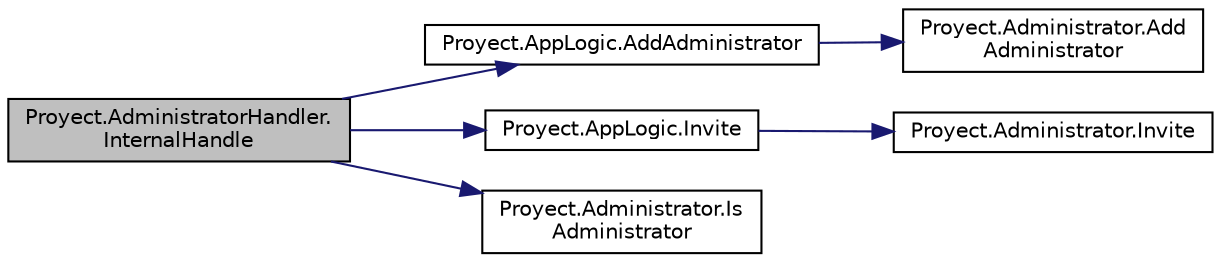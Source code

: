 digraph "Proyect.AdministratorHandler.InternalHandle"
{
 // INTERACTIVE_SVG=YES
 // LATEX_PDF_SIZE
  edge [fontname="Helvetica",fontsize="10",labelfontname="Helvetica",labelfontsize="10"];
  node [fontname="Helvetica",fontsize="10",shape=record];
  rankdir="LR";
  Node1 [label="Proyect.AdministratorHandler.\lInternalHandle",height=0.2,width=0.4,color="black", fillcolor="grey75", style="filled", fontcolor="black",tooltip="Procesa el mensaje \"/registrar\" y retorna true; retorna false en caso contrario."];
  Node1 -> Node2 [color="midnightblue",fontsize="10",style="solid",fontname="Helvetica"];
  Node2 [label="Proyect.AppLogic.AddAdministrator",height=0.2,width=0.4,color="black", fillcolor="white", style="filled",URL="$classProyect_1_1AppLogic.html#aa7d21cde0ae588ad0a5aa78518e88242",tooltip="Registra a un id de usuario, como administrador."];
  Node2 -> Node3 [color="midnightblue",fontsize="10",style="solid",fontname="Helvetica"];
  Node3 [label="Proyect.Administrator.Add\lAdministrator",height=0.2,width=0.4,color="black", fillcolor="white", style="filled",URL="$classProyect_1_1Administrator.html#a63346d972c6e68cb0ddb5551d5e4d420",tooltip="Coloca el id de un usuario al la lista de id con rol de administrador."];
  Node1 -> Node4 [color="midnightblue",fontsize="10",style="solid",fontname="Helvetica"];
  Node4 [label="Proyect.AppLogic.Invite",height=0.2,width=0.4,color="black", fillcolor="white", style="filled",URL="$classProyect_1_1AppLogic.html#af3b4f52ccda025c763285c0268c6bb91",tooltip="Obtiene le codigo que un usuario usara si se quiere registrar como compania."];
  Node4 -> Node5 [color="midnightblue",fontsize="10",style="solid",fontname="Helvetica"];
  Node5 [label="Proyect.Administrator.Invite",height=0.2,width=0.4,color="black", fillcolor="white", style="filled",URL="$classProyect_1_1Administrator.html#ac909749c17dbfbd8d1b21cf3e1303a2a",tooltip="Genera un codigo con el cual una compnai se podra registrar."];
  Node1 -> Node6 [color="midnightblue",fontsize="10",style="solid",fontname="Helvetica"];
  Node6 [label="Proyect.Administrator.Is\lAdministrator",height=0.2,width=0.4,color="black", fillcolor="white", style="filled",URL="$classProyect_1_1Administrator.html#a310e5fc02b815a2f3618a9b8451e930f",tooltip="Procesa si el id de usuario ingresado, es un id de un administrador."];
}
